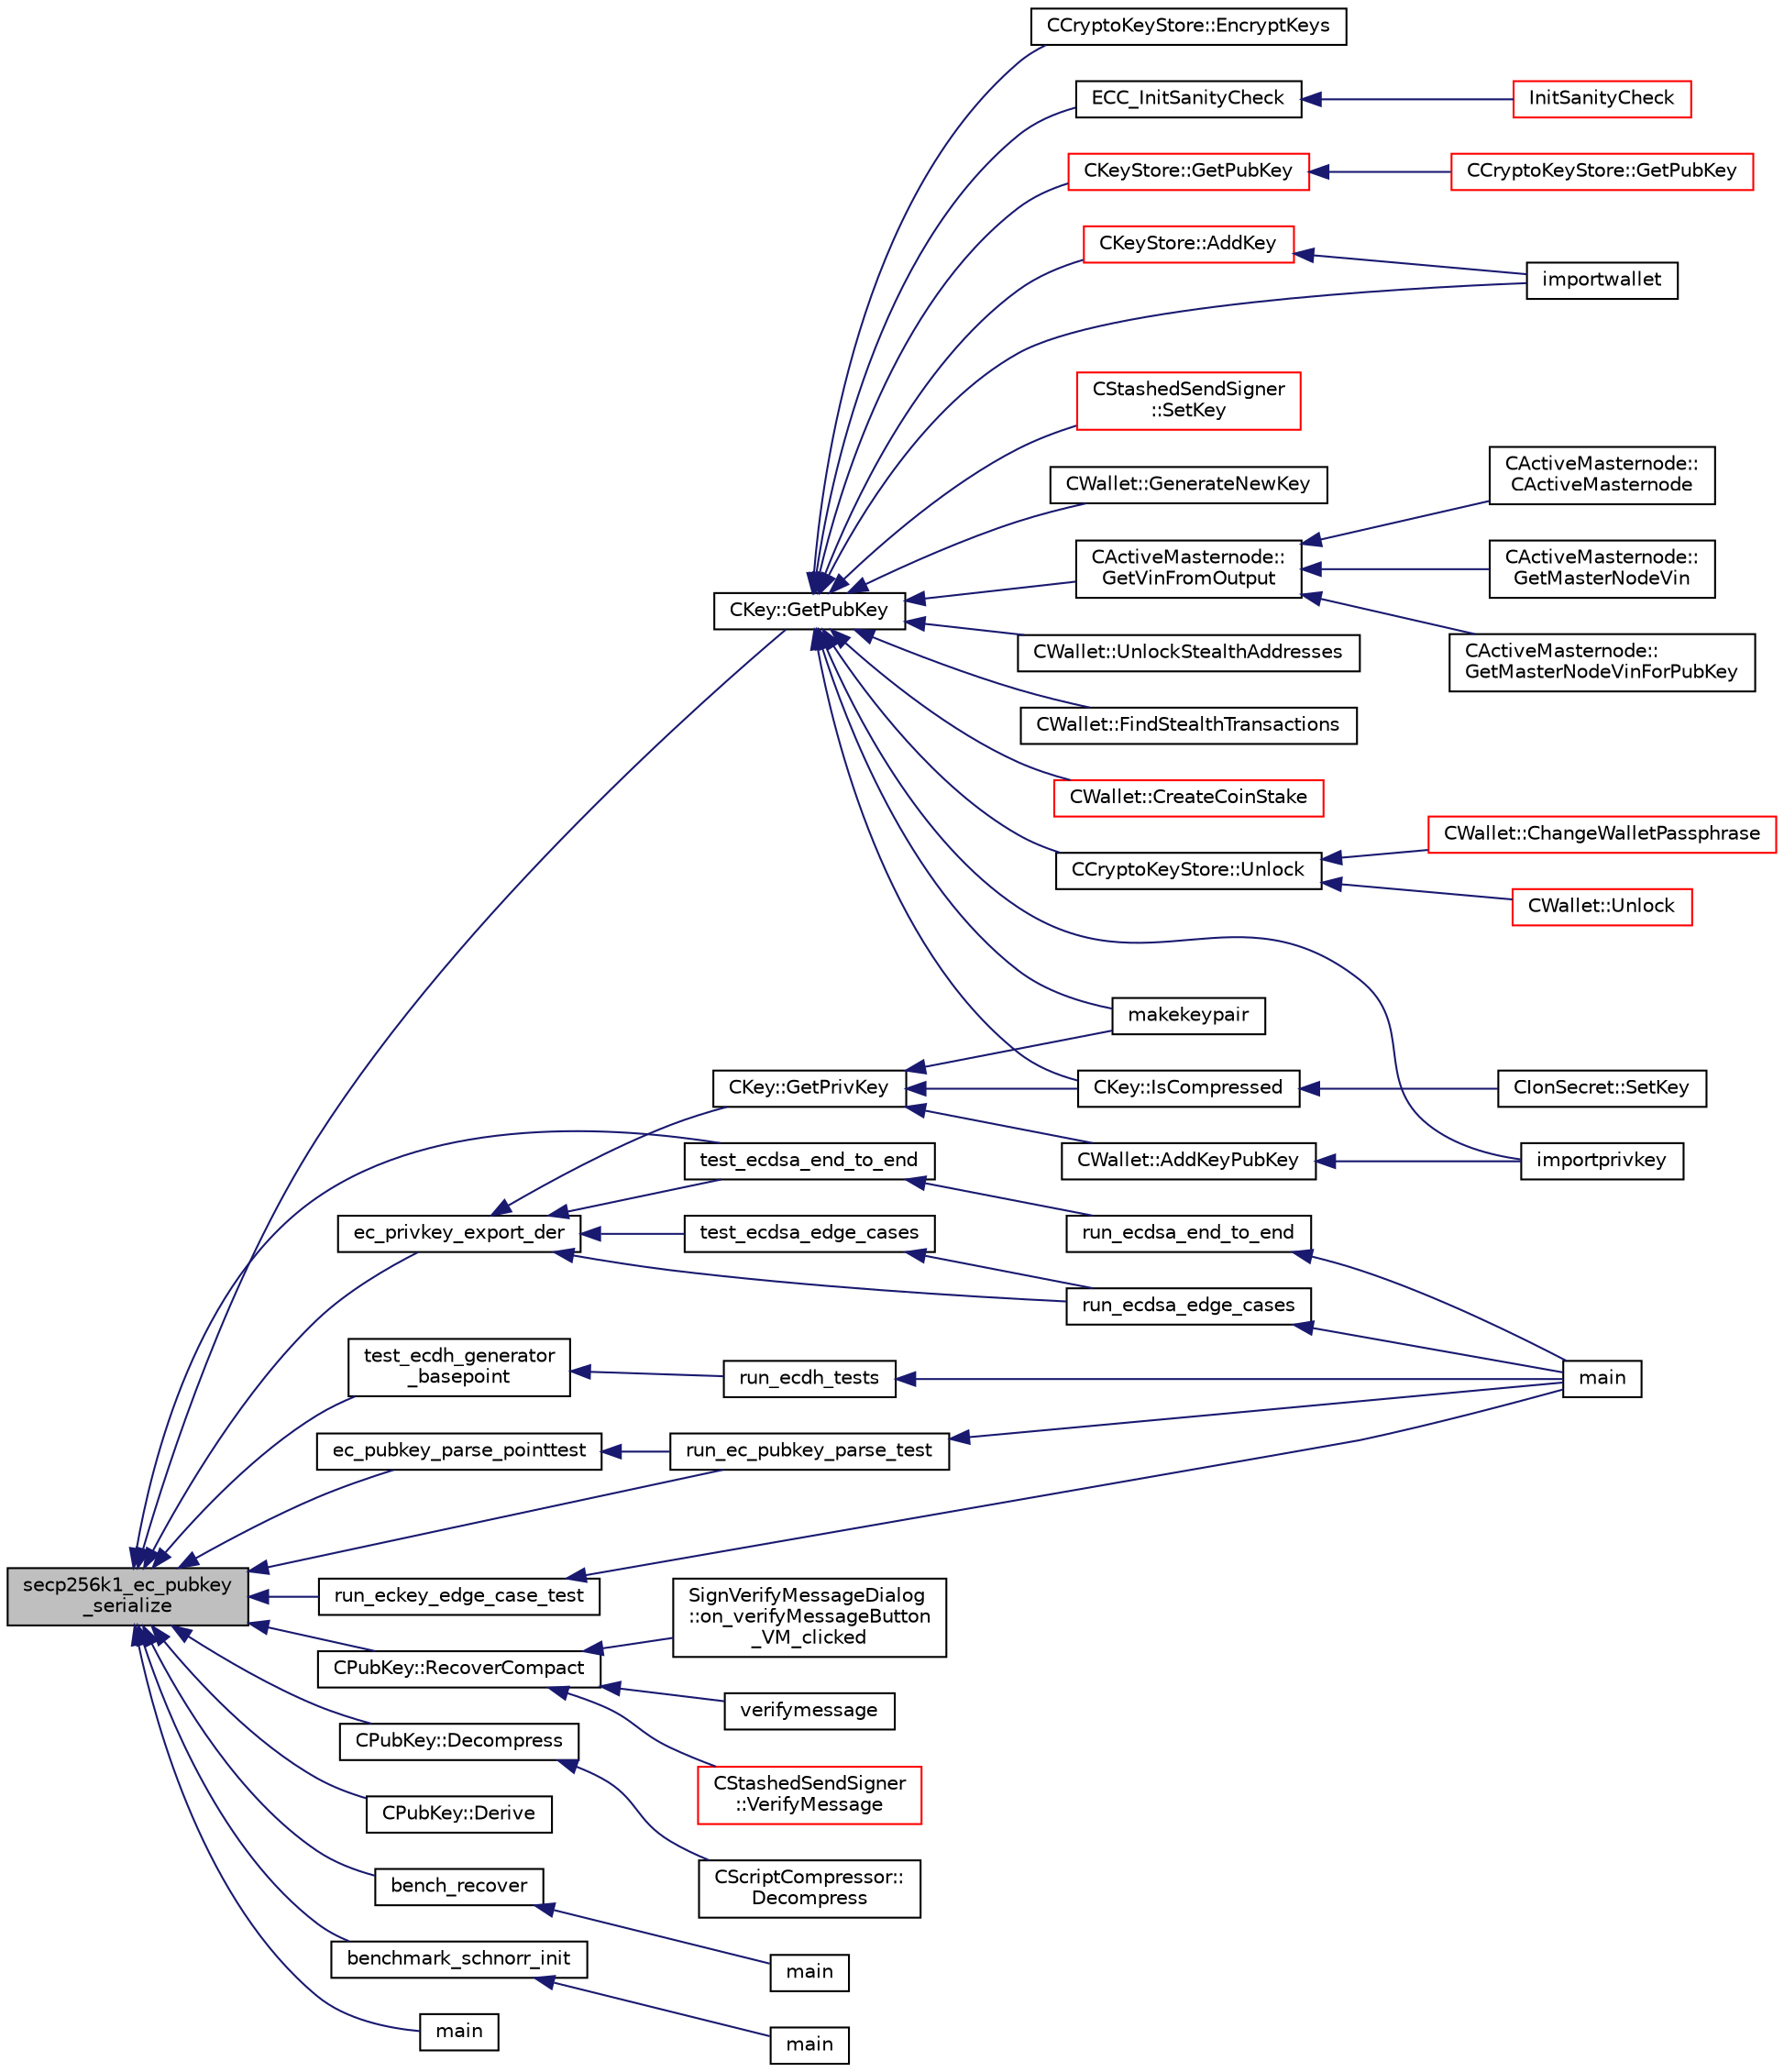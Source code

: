 digraph "secp256k1_ec_pubkey_serialize"
{
  edge [fontname="Helvetica",fontsize="10",labelfontname="Helvetica",labelfontsize="10"];
  node [fontname="Helvetica",fontsize="10",shape=record];
  rankdir="LR";
  Node490 [label="secp256k1_ec_pubkey\l_serialize",height=0.2,width=0.4,color="black", fillcolor="grey75", style="filled", fontcolor="black"];
  Node490 -> Node491 [dir="back",color="midnightblue",fontsize="10",style="solid",fontname="Helvetica"];
  Node491 [label="ec_privkey_export_der",height=0.2,width=0.4,color="black", fillcolor="white", style="filled",URL="$d1/dbc/key_8cpp.html#a8cafc8a5eaf9a41f141e31d7c42ed7b9"];
  Node491 -> Node492 [dir="back",color="midnightblue",fontsize="10",style="solid",fontname="Helvetica"];
  Node492 [label="CKey::GetPrivKey",height=0.2,width=0.4,color="black", fillcolor="white", style="filled",URL="$d2/d63/class_c_key.html#a91b6ecf71cc16e0b05ce79ec9276e729"];
  Node492 -> Node493 [dir="back",color="midnightblue",fontsize="10",style="solid",fontname="Helvetica"];
  Node493 [label="CKey::IsCompressed",height=0.2,width=0.4,color="black", fillcolor="white", style="filled",URL="$d2/d63/class_c_key.html#a96b017433a65335775cf3807d73f85ce"];
  Node493 -> Node494 [dir="back",color="midnightblue",fontsize="10",style="solid",fontname="Helvetica"];
  Node494 [label="CIonSecret::SetKey",height=0.2,width=0.4,color="black", fillcolor="white", style="filled",URL="$d3/d88/class_c_ion_secret.html#af28cc32f79cc793418e810e8ae12e25e"];
  Node492 -> Node495 [dir="back",color="midnightblue",fontsize="10",style="solid",fontname="Helvetica"];
  Node495 [label="makekeypair",height=0.2,width=0.4,color="black", fillcolor="white", style="filled",URL="$df/d1d/rpcwallet_8cpp.html#a99fe5f539a487e6da84f74ac47ae5ba6"];
  Node492 -> Node496 [dir="back",color="midnightblue",fontsize="10",style="solid",fontname="Helvetica"];
  Node496 [label="CWallet::AddKeyPubKey",height=0.2,width=0.4,color="black", fillcolor="white", style="filled",URL="$d2/de5/class_c_wallet.html#a3240da36cd717146296969227a3e0bd5"];
  Node496 -> Node497 [dir="back",color="midnightblue",fontsize="10",style="solid",fontname="Helvetica"];
  Node497 [label="importprivkey",height=0.2,width=0.4,color="black", fillcolor="white", style="filled",URL="$dc/dbf/rpcdump_8cpp.html#a3a6fdb974fce01220a895393d444e981"];
  Node491 -> Node498 [dir="back",color="midnightblue",fontsize="10",style="solid",fontname="Helvetica"];
  Node498 [label="test_ecdsa_end_to_end",height=0.2,width=0.4,color="black", fillcolor="white", style="filled",URL="$d5/d7f/tests_8c.html#a3fc9dc1908215215a68690ea1bfa8bcd"];
  Node498 -> Node499 [dir="back",color="midnightblue",fontsize="10",style="solid",fontname="Helvetica"];
  Node499 [label="run_ecdsa_end_to_end",height=0.2,width=0.4,color="black", fillcolor="white", style="filled",URL="$d5/d7f/tests_8c.html#ab05096657be701bf9ca8616475bb9491"];
  Node499 -> Node500 [dir="back",color="midnightblue",fontsize="10",style="solid",fontname="Helvetica"];
  Node500 [label="main",height=0.2,width=0.4,color="black", fillcolor="white", style="filled",URL="$d5/d7f/tests_8c.html#a3c04138a5bfe5d72780bb7e82a18e627"];
  Node491 -> Node501 [dir="back",color="midnightblue",fontsize="10",style="solid",fontname="Helvetica"];
  Node501 [label="test_ecdsa_edge_cases",height=0.2,width=0.4,color="black", fillcolor="white", style="filled",URL="$d5/d7f/tests_8c.html#abbcb27d1eb13654db9b2e281ffce021e"];
  Node501 -> Node502 [dir="back",color="midnightblue",fontsize="10",style="solid",fontname="Helvetica"];
  Node502 [label="run_ecdsa_edge_cases",height=0.2,width=0.4,color="black", fillcolor="white", style="filled",URL="$d5/d7f/tests_8c.html#ad6c8109b62ea1d0ed1b382678a2a08b1"];
  Node502 -> Node500 [dir="back",color="midnightblue",fontsize="10",style="solid",fontname="Helvetica"];
  Node491 -> Node502 [dir="back",color="midnightblue",fontsize="10",style="solid",fontname="Helvetica"];
  Node490 -> Node503 [dir="back",color="midnightblue",fontsize="10",style="solid",fontname="Helvetica"];
  Node503 [label="CKey::GetPubKey",height=0.2,width=0.4,color="black", fillcolor="white", style="filled",URL="$d2/d63/class_c_key.html#aa1085c59603a62db6ec776300f250337"];
  Node503 -> Node504 [dir="back",color="midnightblue",fontsize="10",style="solid",fontname="Helvetica"];
  Node504 [label="CActiveMasternode::\lGetVinFromOutput",height=0.2,width=0.4,color="black", fillcolor="white", style="filled",URL="$d9/d29/class_c_active_masternode.html#abc2ae1e24001f80ace4bbea2b6453944"];
  Node504 -> Node505 [dir="back",color="midnightblue",fontsize="10",style="solid",fontname="Helvetica"];
  Node505 [label="CActiveMasternode::\lGetMasterNodeVin",height=0.2,width=0.4,color="black", fillcolor="white", style="filled",URL="$d9/d29/class_c_active_masternode.html#adc93036b86ee9ef6abe5e0b783a51283"];
  Node504 -> Node506 [dir="back",color="midnightblue",fontsize="10",style="solid",fontname="Helvetica"];
  Node506 [label="CActiveMasternode::\lGetMasterNodeVinForPubKey",height=0.2,width=0.4,color="black", fillcolor="white", style="filled",URL="$d9/d29/class_c_active_masternode.html#ada17e6bbfd69a3acf166b49c10365da4"];
  Node504 -> Node507 [dir="back",color="midnightblue",fontsize="10",style="solid",fontname="Helvetica"];
  Node507 [label="CActiveMasternode::\lCActiveMasternode",height=0.2,width=0.4,color="black", fillcolor="white", style="filled",URL="$d9/d29/class_c_active_masternode.html#a7ffb946d1b2aad0054d3b3efce8c0543"];
  Node503 -> Node508 [dir="back",color="midnightblue",fontsize="10",style="solid",fontname="Helvetica"];
  Node508 [label="CCryptoKeyStore::Unlock",height=0.2,width=0.4,color="black", fillcolor="white", style="filled",URL="$db/dad/class_c_crypto_key_store.html#a81bd70e18aa75f566526620a74f9cd88"];
  Node508 -> Node509 [dir="back",color="midnightblue",fontsize="10",style="solid",fontname="Helvetica"];
  Node509 [label="CWallet::Unlock",height=0.2,width=0.4,color="red", fillcolor="white", style="filled",URL="$d2/de5/class_c_wallet.html#a654ae5a3a7c4c7c7bfd271f108781b40"];
  Node508 -> Node531 [dir="back",color="midnightblue",fontsize="10",style="solid",fontname="Helvetica"];
  Node531 [label="CWallet::ChangeWalletPassphrase",height=0.2,width=0.4,color="red", fillcolor="white", style="filled",URL="$d2/de5/class_c_wallet.html#a4abcec3066e7c462f4564c159fc15031"];
  Node503 -> Node534 [dir="back",color="midnightblue",fontsize="10",style="solid",fontname="Helvetica"];
  Node534 [label="CCryptoKeyStore::EncryptKeys",height=0.2,width=0.4,color="black", fillcolor="white", style="filled",URL="$db/dad/class_c_crypto_key_store.html#a8c0f6b63fb04193df16243c4459b7c61"];
  Node503 -> Node535 [dir="back",color="midnightblue",fontsize="10",style="solid",fontname="Helvetica"];
  Node535 [label="ECC_InitSanityCheck",height=0.2,width=0.4,color="black", fillcolor="white", style="filled",URL="$de/de5/key_8h.html#a55cc40f04bf887c1000667caccb0684a",tooltip="Check that required EC support is available at runtime. "];
  Node535 -> Node536 [dir="back",color="midnightblue",fontsize="10",style="solid",fontname="Helvetica"];
  Node536 [label="InitSanityCheck",height=0.2,width=0.4,color="red", fillcolor="white", style="filled",URL="$d0/dc9/init_8cpp.html#a878797b40fb8eb0d7f330a41d7742d11",tooltip="Sanity checks Ensure that Ion is running in a usable environment with all necessary library support..."];
  Node503 -> Node493 [dir="back",color="midnightblue",fontsize="10",style="solid",fontname="Helvetica"];
  Node503 -> Node540 [dir="back",color="midnightblue",fontsize="10",style="solid",fontname="Helvetica"];
  Node540 [label="CKeyStore::GetPubKey",height=0.2,width=0.4,color="red", fillcolor="white", style="filled",URL="$d0/dc3/class_c_key_store.html#ab83687ea4c9df138b21f6ec3e9809f42"];
  Node540 -> Node541 [dir="back",color="midnightblue",fontsize="10",style="solid",fontname="Helvetica"];
  Node541 [label="CCryptoKeyStore::GetPubKey",height=0.2,width=0.4,color="red", fillcolor="white", style="filled",URL="$db/dad/class_c_crypto_key_store.html#a20b474adfe6900bb36cd4fd6f9c31380"];
  Node503 -> Node548 [dir="back",color="midnightblue",fontsize="10",style="solid",fontname="Helvetica"];
  Node548 [label="CKeyStore::AddKey",height=0.2,width=0.4,color="red", fillcolor="white", style="filled",URL="$d0/dc3/class_c_key_store.html#a0b4ca43724cfcc6e2ea70c0baa192750"];
  Node548 -> Node549 [dir="back",color="midnightblue",fontsize="10",style="solid",fontname="Helvetica"];
  Node549 [label="importwallet",height=0.2,width=0.4,color="black", fillcolor="white", style="filled",URL="$dc/dbf/rpcdump_8cpp.html#a2566d5c9dd1938b74e70398cdb3ac5c1"];
  Node503 -> Node497 [dir="back",color="midnightblue",fontsize="10",style="solid",fontname="Helvetica"];
  Node503 -> Node549 [dir="back",color="midnightblue",fontsize="10",style="solid",fontname="Helvetica"];
  Node503 -> Node495 [dir="back",color="midnightblue",fontsize="10",style="solid",fontname="Helvetica"];
  Node503 -> Node551 [dir="back",color="midnightblue",fontsize="10",style="solid",fontname="Helvetica"];
  Node551 [label="CStashedSendSigner\l::SetKey",height=0.2,width=0.4,color="red", fillcolor="white", style="filled",URL="$da/d0a/class_c_stashed_send_signer.html#a706eb86a74431f151080cb9e466fe6ce",tooltip="Set the private/public key values, returns true if successful. "];
  Node503 -> Node601 [dir="back",color="midnightblue",fontsize="10",style="solid",fontname="Helvetica"];
  Node601 [label="CWallet::GenerateNewKey",height=0.2,width=0.4,color="black", fillcolor="white", style="filled",URL="$d2/de5/class_c_wallet.html#a061fe7f54f80ec40f856b3e6365c2f4a"];
  Node503 -> Node602 [dir="back",color="midnightblue",fontsize="10",style="solid",fontname="Helvetica"];
  Node602 [label="CWallet::UnlockStealthAddresses",height=0.2,width=0.4,color="black", fillcolor="white", style="filled",URL="$d2/de5/class_c_wallet.html#ac45af0632ea59c56295d3158b7387f33"];
  Node503 -> Node603 [dir="back",color="midnightblue",fontsize="10",style="solid",fontname="Helvetica"];
  Node603 [label="CWallet::FindStealthTransactions",height=0.2,width=0.4,color="black", fillcolor="white", style="filled",URL="$d2/de5/class_c_wallet.html#a5d0e2025dc7a87a0406be272b80509ee"];
  Node503 -> Node604 [dir="back",color="midnightblue",fontsize="10",style="solid",fontname="Helvetica"];
  Node604 [label="CWallet::CreateCoinStake",height=0.2,width=0.4,color="red", fillcolor="white", style="filled",URL="$d2/de5/class_c_wallet.html#a644df129468440aa36f49ca3716a3c19"];
  Node490 -> Node605 [dir="back",color="midnightblue",fontsize="10",style="solid",fontname="Helvetica"];
  Node605 [label="CPubKey::RecoverCompact",height=0.2,width=0.4,color="black", fillcolor="white", style="filled",URL="$da/d4e/class_c_pub_key.html#a169505e735a02db385486b0affeb565c"];
  Node605 -> Node606 [dir="back",color="midnightblue",fontsize="10",style="solid",fontname="Helvetica"];
  Node606 [label="SignVerifyMessageDialog\l::on_verifyMessageButton\l_VM_clicked",height=0.2,width=0.4,color="black", fillcolor="white", style="filled",URL="$d1/d26/class_sign_verify_message_dialog.html#ae37dec200b27f23c409221511447ae1e"];
  Node605 -> Node607 [dir="back",color="midnightblue",fontsize="10",style="solid",fontname="Helvetica"];
  Node607 [label="verifymessage",height=0.2,width=0.4,color="black", fillcolor="white", style="filled",URL="$db/d48/rpcmisc_8cpp.html#ad8fce781dfd9dfd4866bba2a4589141a"];
  Node605 -> Node608 [dir="back",color="midnightblue",fontsize="10",style="solid",fontname="Helvetica"];
  Node608 [label="CStashedSendSigner\l::VerifyMessage",height=0.2,width=0.4,color="red", fillcolor="white", style="filled",URL="$da/d0a/class_c_stashed_send_signer.html#a917e4eb567f2005a73ef59bafcf46bd4",tooltip="Verify the message, returns true if succcessful. "];
  Node490 -> Node620 [dir="back",color="midnightblue",fontsize="10",style="solid",fontname="Helvetica"];
  Node620 [label="CPubKey::Decompress",height=0.2,width=0.4,color="black", fillcolor="white", style="filled",URL="$da/d4e/class_c_pub_key.html#a572689418fecf47b300a11519bc3da36"];
  Node620 -> Node621 [dir="back",color="midnightblue",fontsize="10",style="solid",fontname="Helvetica"];
  Node621 [label="CScriptCompressor::\lDecompress",height=0.2,width=0.4,color="black", fillcolor="white", style="filled",URL="$d3/dfb/class_c_script_compressor.html#a1feb663ddab3a45218c7cb02f2a25717"];
  Node490 -> Node622 [dir="back",color="midnightblue",fontsize="10",style="solid",fontname="Helvetica"];
  Node622 [label="CPubKey::Derive",height=0.2,width=0.4,color="black", fillcolor="white", style="filled",URL="$da/d4e/class_c_pub_key.html#a6e70269c1be731ace2fce8bfba9a0c36"];
  Node490 -> Node623 [dir="back",color="midnightblue",fontsize="10",style="solid",fontname="Helvetica"];
  Node623 [label="bench_recover",height=0.2,width=0.4,color="black", fillcolor="white", style="filled",URL="$d7/d8e/bench__recover_8c.html#a6bbc6888c36d93d55e5410b25121db10"];
  Node623 -> Node624 [dir="back",color="midnightblue",fontsize="10",style="solid",fontname="Helvetica"];
  Node624 [label="main",height=0.2,width=0.4,color="black", fillcolor="white", style="filled",URL="$d7/d8e/bench__recover_8c.html#a840291bc02cba5474a4cb46a9b9566fe"];
  Node490 -> Node625 [dir="back",color="midnightblue",fontsize="10",style="solid",fontname="Helvetica"];
  Node625 [label="benchmark_schnorr_init",height=0.2,width=0.4,color="black", fillcolor="white", style="filled",URL="$d0/df4/bench__schnorr__verify_8c.html#a1017a4ccacfa7f4de5828701acce8184"];
  Node625 -> Node626 [dir="back",color="midnightblue",fontsize="10",style="solid",fontname="Helvetica"];
  Node626 [label="main",height=0.2,width=0.4,color="black", fillcolor="white", style="filled",URL="$d0/df4/bench__schnorr__verify_8c.html#a840291bc02cba5474a4cb46a9b9566fe"];
  Node490 -> Node627 [dir="back",color="midnightblue",fontsize="10",style="solid",fontname="Helvetica"];
  Node627 [label="main",height=0.2,width=0.4,color="black", fillcolor="white", style="filled",URL="$dd/d4a/bench__verify_8c.html#a840291bc02cba5474a4cb46a9b9566fe"];
  Node490 -> Node628 [dir="back",color="midnightblue",fontsize="10",style="solid",fontname="Helvetica"];
  Node628 [label="test_ecdh_generator\l_basepoint",height=0.2,width=0.4,color="black", fillcolor="white", style="filled",URL="$d5/d65/ecdh_2tests__impl_8h.html#ab13157e14f777c18f14fefc834d067c5"];
  Node628 -> Node629 [dir="back",color="midnightblue",fontsize="10",style="solid",fontname="Helvetica"];
  Node629 [label="run_ecdh_tests",height=0.2,width=0.4,color="black", fillcolor="white", style="filled",URL="$d5/d65/ecdh_2tests__impl_8h.html#aab6cd779f0b87dc8a7afdf4eaf873407"];
  Node629 -> Node500 [dir="back",color="midnightblue",fontsize="10",style="solid",fontname="Helvetica"];
  Node490 -> Node630 [dir="back",color="midnightblue",fontsize="10",style="solid",fontname="Helvetica"];
  Node630 [label="ec_pubkey_parse_pointtest",height=0.2,width=0.4,color="black", fillcolor="white", style="filled",URL="$d5/d7f/tests_8c.html#ab33610b81949f135f12a8f2aab3dc192"];
  Node630 -> Node631 [dir="back",color="midnightblue",fontsize="10",style="solid",fontname="Helvetica"];
  Node631 [label="run_ec_pubkey_parse_test",height=0.2,width=0.4,color="black", fillcolor="white", style="filled",URL="$d5/d7f/tests_8c.html#a24bd2af11fcef9c3f2abb62862d6fe97"];
  Node631 -> Node500 [dir="back",color="midnightblue",fontsize="10",style="solid",fontname="Helvetica"];
  Node490 -> Node631 [dir="back",color="midnightblue",fontsize="10",style="solid",fontname="Helvetica"];
  Node490 -> Node632 [dir="back",color="midnightblue",fontsize="10",style="solid",fontname="Helvetica"];
  Node632 [label="run_eckey_edge_case_test",height=0.2,width=0.4,color="black", fillcolor="white", style="filled",URL="$d5/d7f/tests_8c.html#a32498e86a99a258f68cd4b1176f47966"];
  Node632 -> Node500 [dir="back",color="midnightblue",fontsize="10",style="solid",fontname="Helvetica"];
  Node490 -> Node498 [dir="back",color="midnightblue",fontsize="10",style="solid",fontname="Helvetica"];
}
